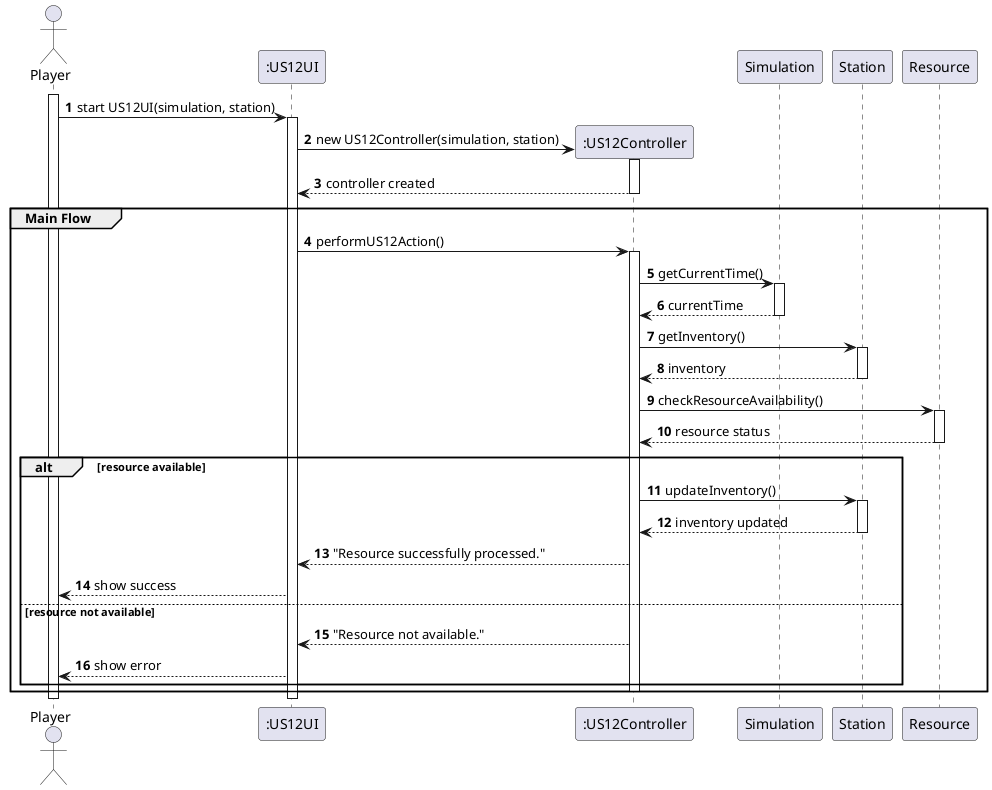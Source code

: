 @startuml
skinparam packageStyle rectangle
skinparam shadowing false
skinparam linetype ortho
autonumber

actor "Player" as PLY
participant ":US12UI" as UI
participant ":US12Controller" as CTRL
participant "Simulation" as SIM
participant "Station" as ST
participant "Resource" as RES

activate PLY
PLY -> UI : start US12UI(simulation, station)
activate UI
UI -> CTRL** : new US12Controller(simulation, station)
activate CTRL
CTRL --> UI : controller created
deactivate CTRL

group Main Flow
    UI -> CTRL : performUS12Action()
    activate CTRL

        CTRL -> SIM : getCurrentTime()
        activate SIM
        SIM --> CTRL : currentTime
        deactivate SIM

        CTRL -> ST : getInventory()
        activate ST
        ST --> CTRL : inventory
        deactivate ST

        CTRL -> RES : checkResourceAvailability()
        activate RES
        RES --> CTRL : resource status
        deactivate RES

        alt resource available
            CTRL -> ST : updateInventory()
            activate ST
            ST --> CTRL : inventory updated
            deactivate ST
            CTRL --> UI : "Resource successfully processed."
            UI --> PLY : show success
        else resource not available
            CTRL --> UI : "Resource not available."
            UI --> PLY : show error
        end

    deactivate CTRL
end

deactivate UI
deactivate PLY
@enduml